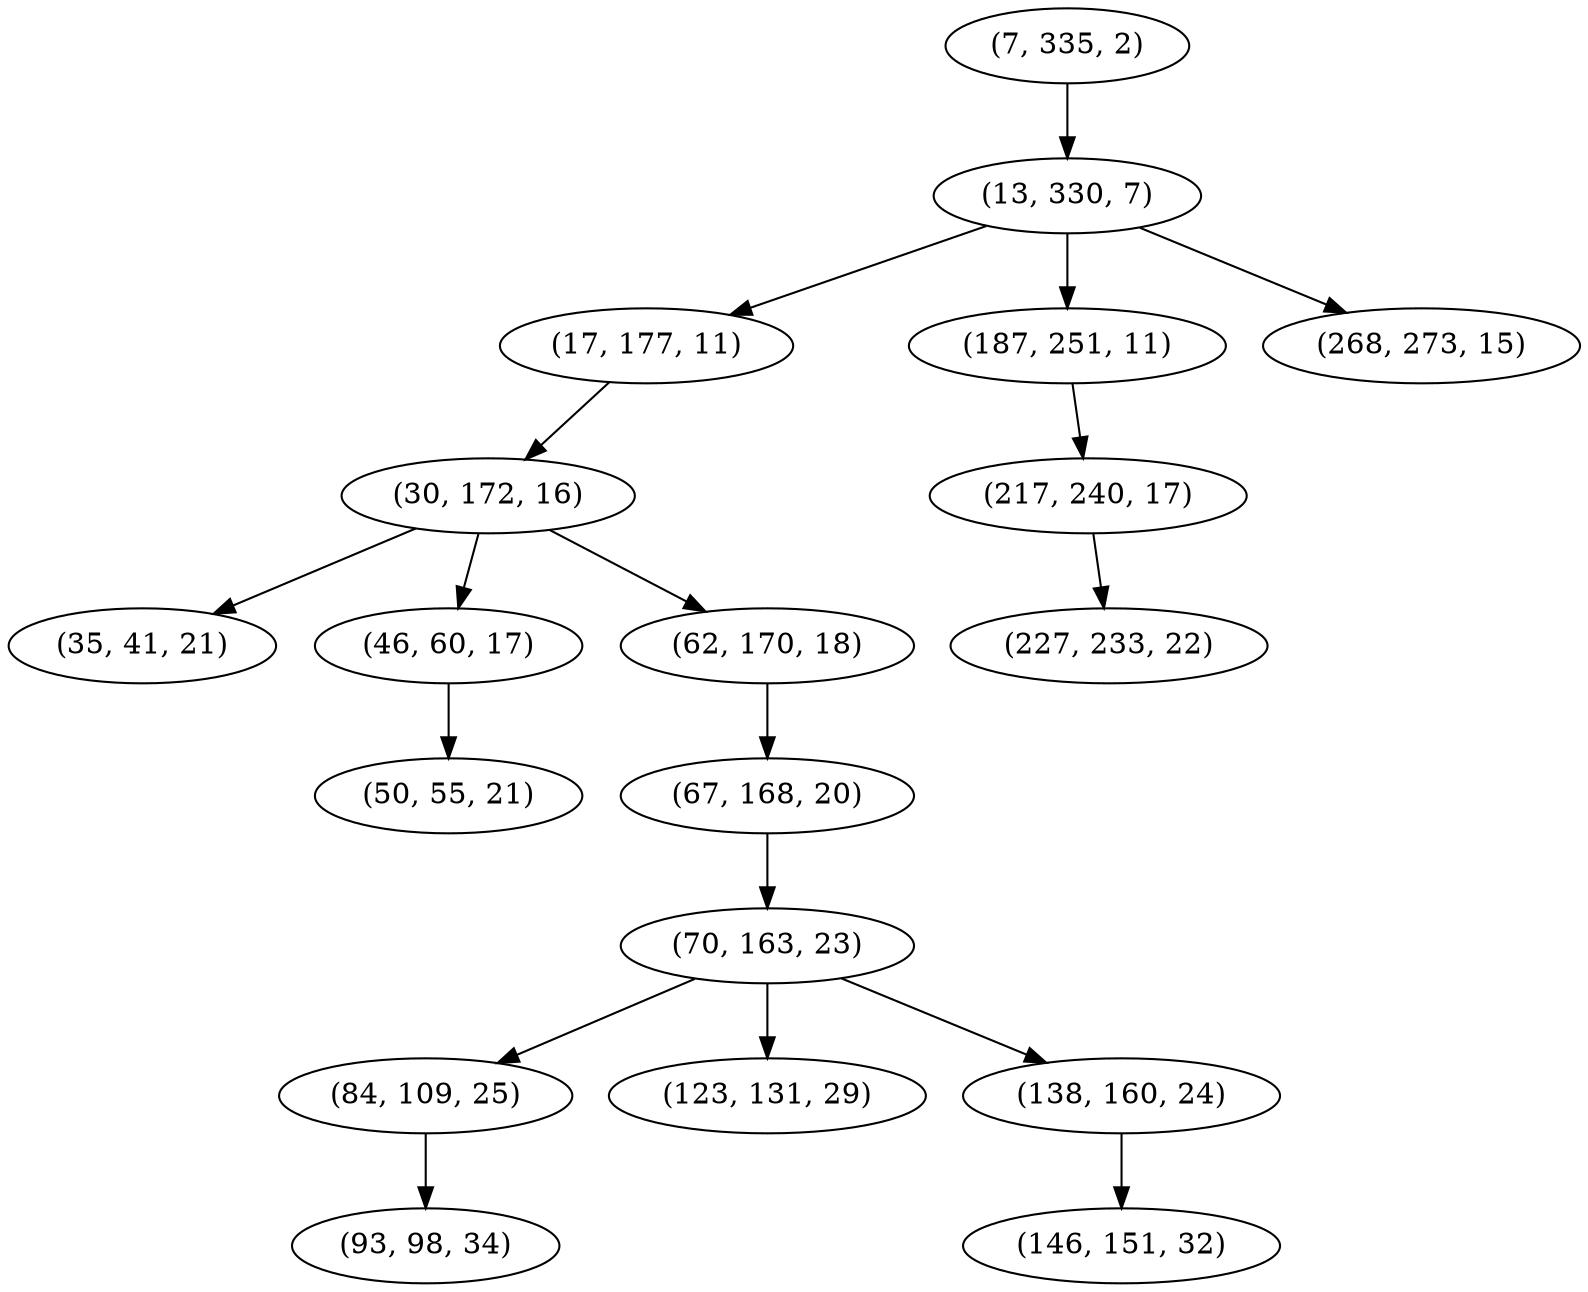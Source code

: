 digraph tree {
    "(7, 335, 2)";
    "(13, 330, 7)";
    "(17, 177, 11)";
    "(30, 172, 16)";
    "(35, 41, 21)";
    "(46, 60, 17)";
    "(50, 55, 21)";
    "(62, 170, 18)";
    "(67, 168, 20)";
    "(70, 163, 23)";
    "(84, 109, 25)";
    "(93, 98, 34)";
    "(123, 131, 29)";
    "(138, 160, 24)";
    "(146, 151, 32)";
    "(187, 251, 11)";
    "(217, 240, 17)";
    "(227, 233, 22)";
    "(268, 273, 15)";
    "(7, 335, 2)" -> "(13, 330, 7)";
    "(13, 330, 7)" -> "(17, 177, 11)";
    "(13, 330, 7)" -> "(187, 251, 11)";
    "(13, 330, 7)" -> "(268, 273, 15)";
    "(17, 177, 11)" -> "(30, 172, 16)";
    "(30, 172, 16)" -> "(35, 41, 21)";
    "(30, 172, 16)" -> "(46, 60, 17)";
    "(30, 172, 16)" -> "(62, 170, 18)";
    "(46, 60, 17)" -> "(50, 55, 21)";
    "(62, 170, 18)" -> "(67, 168, 20)";
    "(67, 168, 20)" -> "(70, 163, 23)";
    "(70, 163, 23)" -> "(84, 109, 25)";
    "(70, 163, 23)" -> "(123, 131, 29)";
    "(70, 163, 23)" -> "(138, 160, 24)";
    "(84, 109, 25)" -> "(93, 98, 34)";
    "(138, 160, 24)" -> "(146, 151, 32)";
    "(187, 251, 11)" -> "(217, 240, 17)";
    "(217, 240, 17)" -> "(227, 233, 22)";
}
